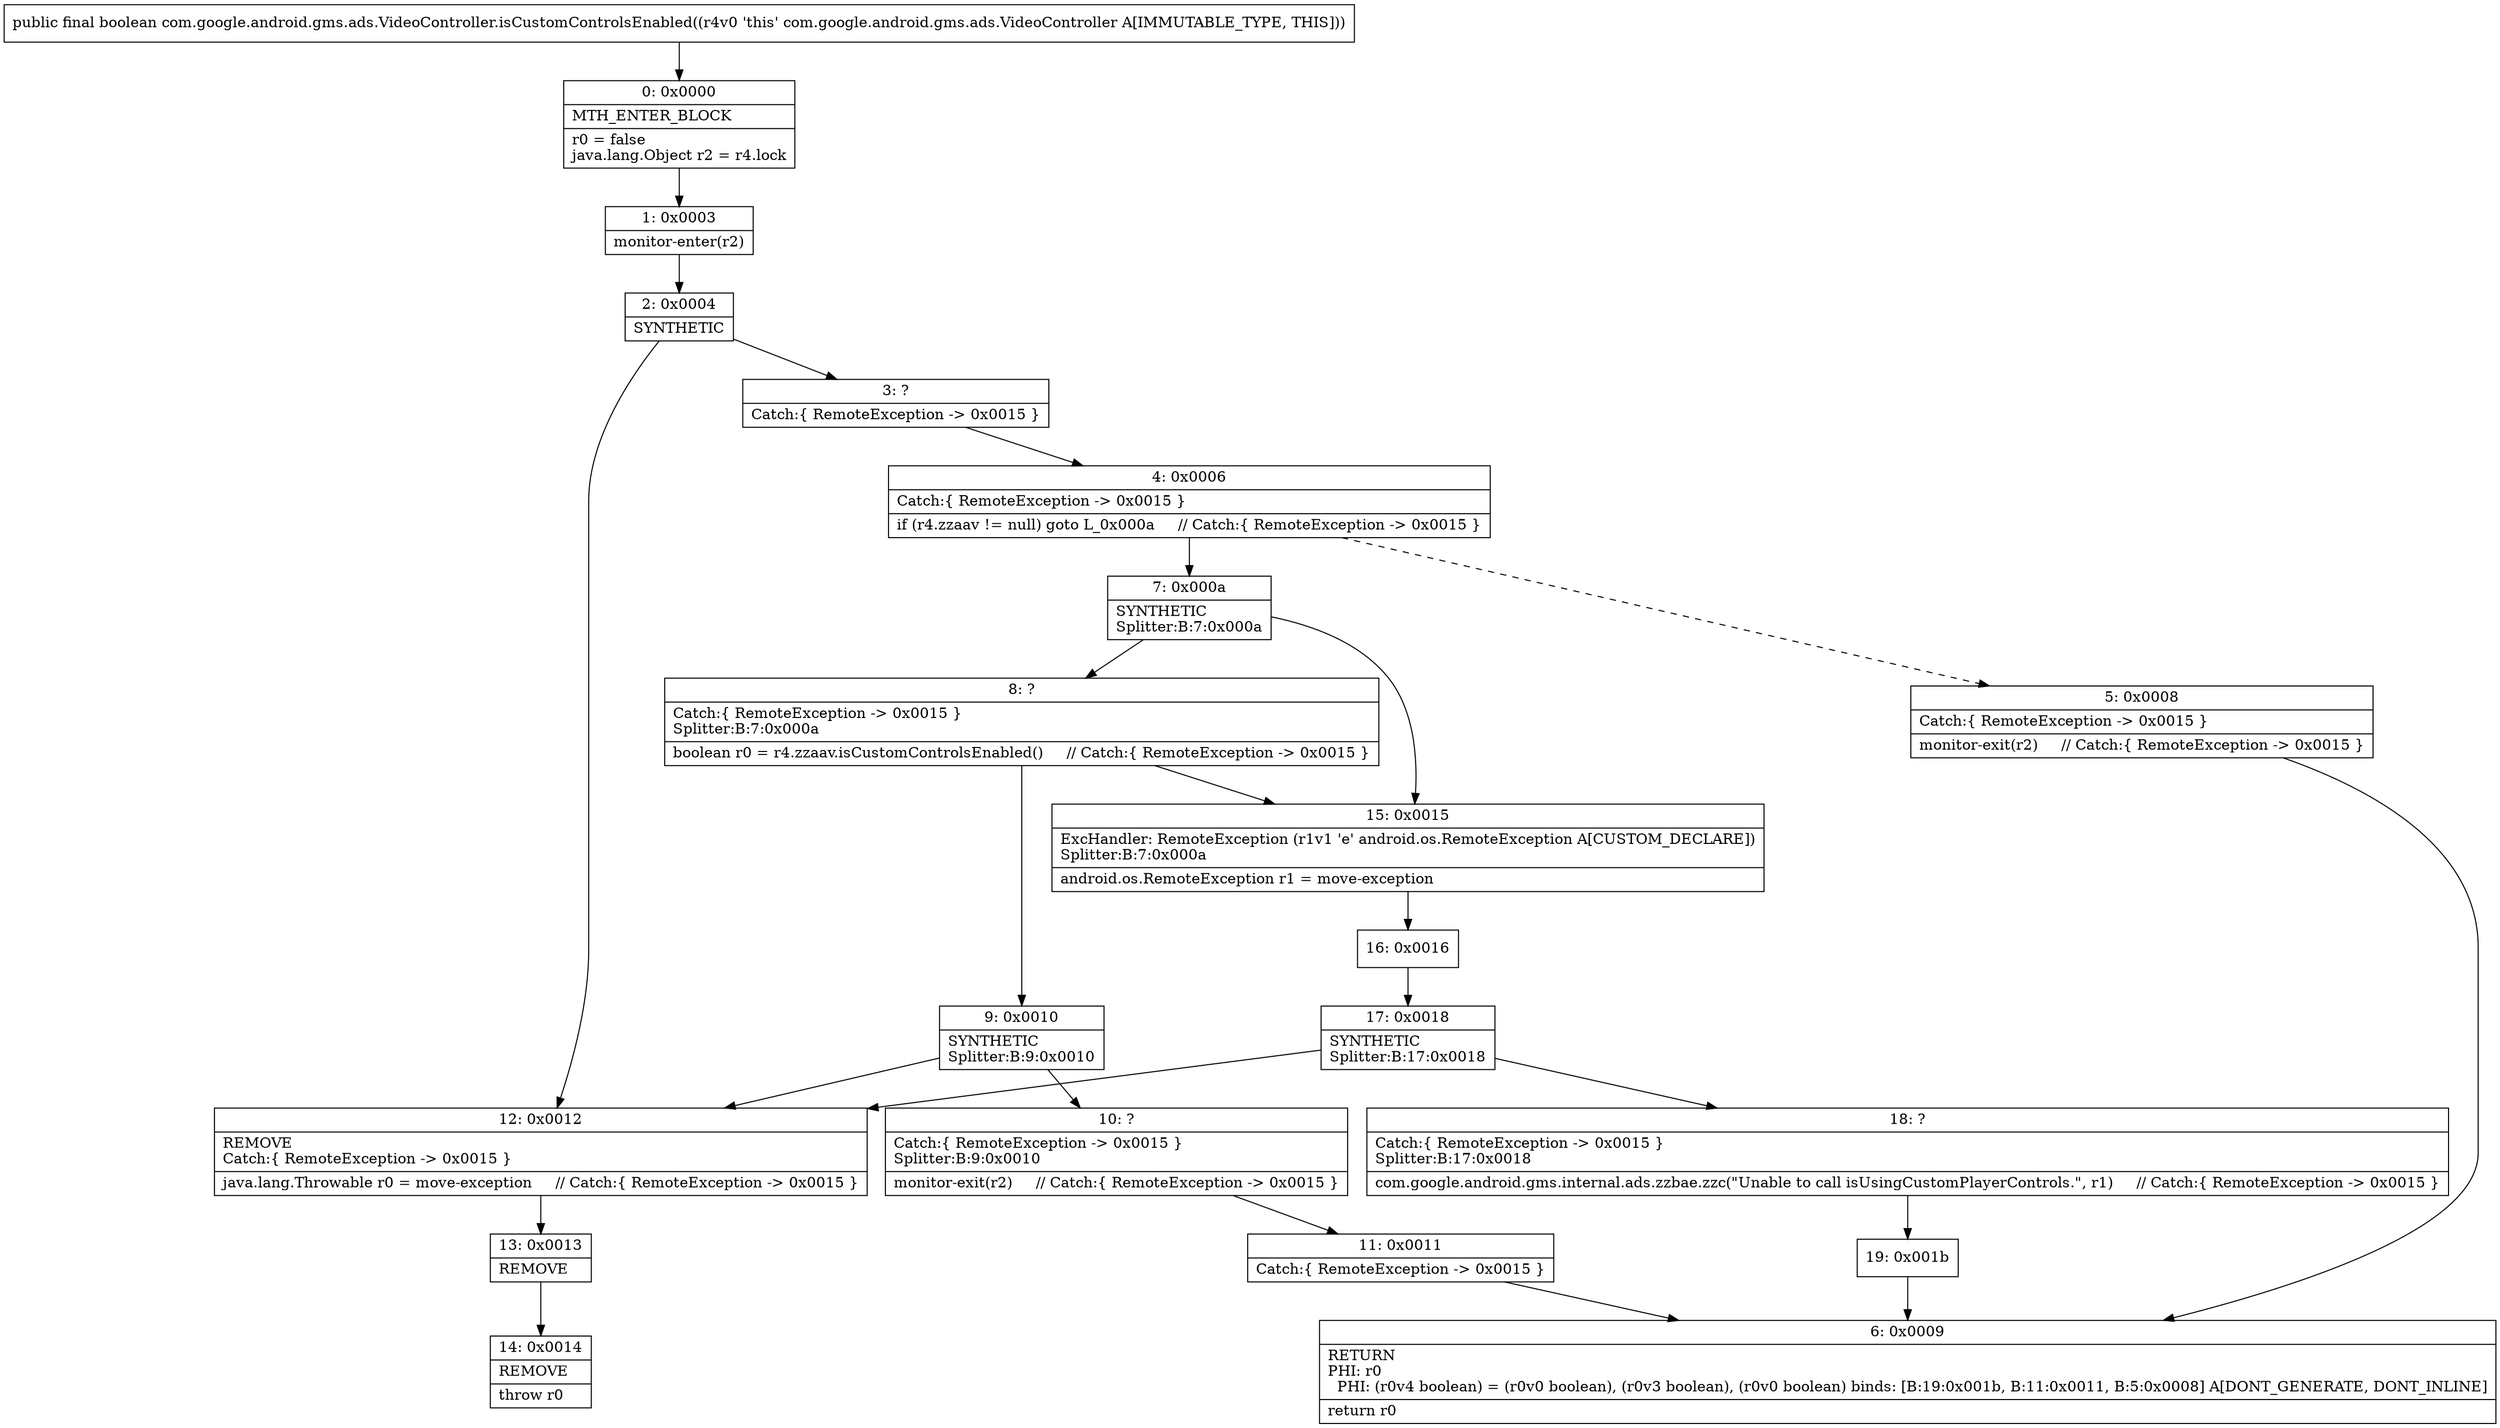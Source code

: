 digraph "CFG forcom.google.android.gms.ads.VideoController.isCustomControlsEnabled()Z" {
Node_0 [shape=record,label="{0\:\ 0x0000|MTH_ENTER_BLOCK\l|r0 = false\ljava.lang.Object r2 = r4.lock\l}"];
Node_1 [shape=record,label="{1\:\ 0x0003|monitor\-enter(r2)\l}"];
Node_2 [shape=record,label="{2\:\ 0x0004|SYNTHETIC\l}"];
Node_3 [shape=record,label="{3\:\ ?|Catch:\{ RemoteException \-\> 0x0015 \}\l}"];
Node_4 [shape=record,label="{4\:\ 0x0006|Catch:\{ RemoteException \-\> 0x0015 \}\l|if (r4.zzaav != null) goto L_0x000a     \/\/ Catch:\{ RemoteException \-\> 0x0015 \}\l}"];
Node_5 [shape=record,label="{5\:\ 0x0008|Catch:\{ RemoteException \-\> 0x0015 \}\l|monitor\-exit(r2)     \/\/ Catch:\{ RemoteException \-\> 0x0015 \}\l}"];
Node_6 [shape=record,label="{6\:\ 0x0009|RETURN\lPHI: r0 \l  PHI: (r0v4 boolean) = (r0v0 boolean), (r0v3 boolean), (r0v0 boolean) binds: [B:19:0x001b, B:11:0x0011, B:5:0x0008] A[DONT_GENERATE, DONT_INLINE]\l|return r0\l}"];
Node_7 [shape=record,label="{7\:\ 0x000a|SYNTHETIC\lSplitter:B:7:0x000a\l}"];
Node_8 [shape=record,label="{8\:\ ?|Catch:\{ RemoteException \-\> 0x0015 \}\lSplitter:B:7:0x000a\l|boolean r0 = r4.zzaav.isCustomControlsEnabled()     \/\/ Catch:\{ RemoteException \-\> 0x0015 \}\l}"];
Node_9 [shape=record,label="{9\:\ 0x0010|SYNTHETIC\lSplitter:B:9:0x0010\l}"];
Node_10 [shape=record,label="{10\:\ ?|Catch:\{ RemoteException \-\> 0x0015 \}\lSplitter:B:9:0x0010\l|monitor\-exit(r2)     \/\/ Catch:\{ RemoteException \-\> 0x0015 \}\l}"];
Node_11 [shape=record,label="{11\:\ 0x0011|Catch:\{ RemoteException \-\> 0x0015 \}\l}"];
Node_12 [shape=record,label="{12\:\ 0x0012|REMOVE\lCatch:\{ RemoteException \-\> 0x0015 \}\l|java.lang.Throwable r0 = move\-exception     \/\/ Catch:\{ RemoteException \-\> 0x0015 \}\l}"];
Node_13 [shape=record,label="{13\:\ 0x0013|REMOVE\l}"];
Node_14 [shape=record,label="{14\:\ 0x0014|REMOVE\l|throw r0\l}"];
Node_15 [shape=record,label="{15\:\ 0x0015|ExcHandler: RemoteException (r1v1 'e' android.os.RemoteException A[CUSTOM_DECLARE])\lSplitter:B:7:0x000a\l|android.os.RemoteException r1 = move\-exception\l}"];
Node_16 [shape=record,label="{16\:\ 0x0016}"];
Node_17 [shape=record,label="{17\:\ 0x0018|SYNTHETIC\lSplitter:B:17:0x0018\l}"];
Node_18 [shape=record,label="{18\:\ ?|Catch:\{ RemoteException \-\> 0x0015 \}\lSplitter:B:17:0x0018\l|com.google.android.gms.internal.ads.zzbae.zzc(\"Unable to call isUsingCustomPlayerControls.\", r1)     \/\/ Catch:\{ RemoteException \-\> 0x0015 \}\l}"];
Node_19 [shape=record,label="{19\:\ 0x001b}"];
MethodNode[shape=record,label="{public final boolean com.google.android.gms.ads.VideoController.isCustomControlsEnabled((r4v0 'this' com.google.android.gms.ads.VideoController A[IMMUTABLE_TYPE, THIS])) }"];
MethodNode -> Node_0;
Node_0 -> Node_1;
Node_1 -> Node_2;
Node_2 -> Node_3;
Node_2 -> Node_12;
Node_3 -> Node_4;
Node_4 -> Node_5[style=dashed];
Node_4 -> Node_7;
Node_5 -> Node_6;
Node_7 -> Node_8;
Node_7 -> Node_15;
Node_8 -> Node_15;
Node_8 -> Node_9;
Node_9 -> Node_10;
Node_9 -> Node_12;
Node_10 -> Node_11;
Node_11 -> Node_6;
Node_12 -> Node_13;
Node_13 -> Node_14;
Node_15 -> Node_16;
Node_16 -> Node_17;
Node_17 -> Node_18;
Node_17 -> Node_12;
Node_18 -> Node_19;
Node_19 -> Node_6;
}

